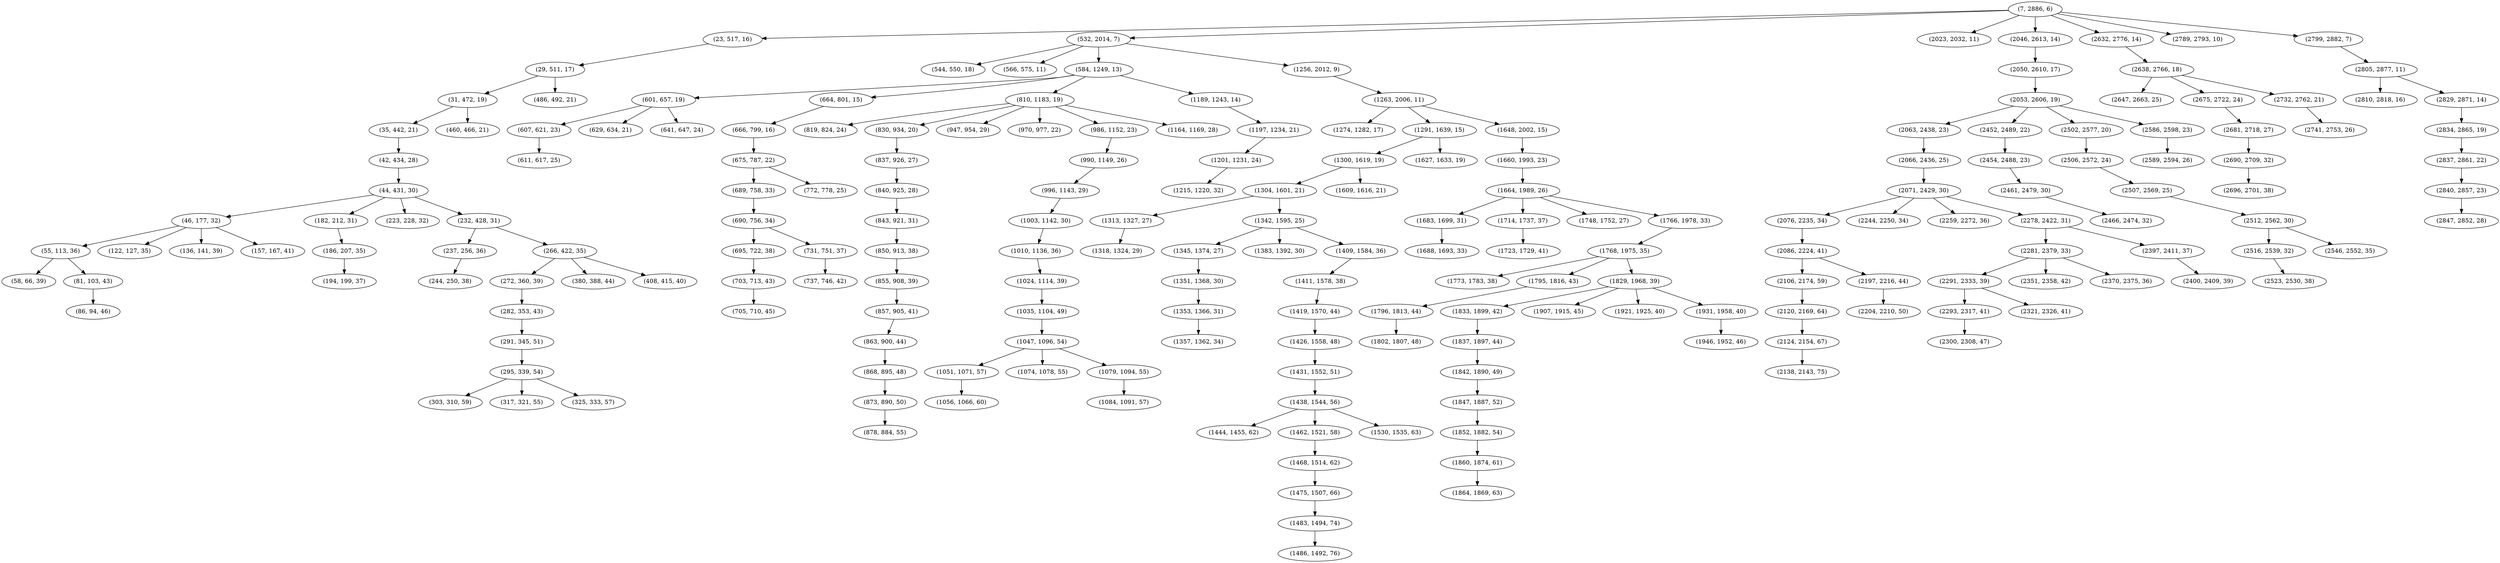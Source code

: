 digraph tree {
    "(7, 2886, 6)";
    "(23, 517, 16)";
    "(29, 511, 17)";
    "(31, 472, 19)";
    "(35, 442, 21)";
    "(42, 434, 28)";
    "(44, 431, 30)";
    "(46, 177, 32)";
    "(55, 113, 36)";
    "(58, 66, 39)";
    "(81, 103, 43)";
    "(86, 94, 46)";
    "(122, 127, 35)";
    "(136, 141, 39)";
    "(157, 167, 41)";
    "(182, 212, 31)";
    "(186, 207, 35)";
    "(194, 199, 37)";
    "(223, 228, 32)";
    "(232, 428, 31)";
    "(237, 256, 36)";
    "(244, 250, 38)";
    "(266, 422, 35)";
    "(272, 360, 39)";
    "(282, 353, 43)";
    "(291, 345, 51)";
    "(295, 339, 54)";
    "(303, 310, 59)";
    "(317, 321, 55)";
    "(325, 333, 57)";
    "(380, 388, 44)";
    "(408, 415, 40)";
    "(460, 466, 21)";
    "(486, 492, 21)";
    "(532, 2014, 7)";
    "(544, 550, 18)";
    "(566, 575, 11)";
    "(584, 1249, 13)";
    "(601, 657, 19)";
    "(607, 621, 23)";
    "(611, 617, 25)";
    "(629, 634, 21)";
    "(641, 647, 24)";
    "(664, 801, 15)";
    "(666, 799, 16)";
    "(675, 787, 22)";
    "(689, 758, 33)";
    "(690, 756, 34)";
    "(695, 722, 38)";
    "(703, 713, 43)";
    "(705, 710, 45)";
    "(731, 751, 37)";
    "(737, 746, 42)";
    "(772, 778, 25)";
    "(810, 1183, 19)";
    "(819, 824, 24)";
    "(830, 934, 20)";
    "(837, 926, 27)";
    "(840, 925, 28)";
    "(843, 921, 31)";
    "(850, 913, 38)";
    "(855, 908, 39)";
    "(857, 905, 41)";
    "(863, 900, 44)";
    "(868, 895, 48)";
    "(873, 890, 50)";
    "(878, 884, 55)";
    "(947, 954, 29)";
    "(970, 977, 22)";
    "(986, 1152, 23)";
    "(990, 1149, 26)";
    "(996, 1143, 29)";
    "(1003, 1142, 30)";
    "(1010, 1136, 36)";
    "(1024, 1114, 39)";
    "(1035, 1104, 49)";
    "(1047, 1096, 54)";
    "(1051, 1071, 57)";
    "(1056, 1066, 60)";
    "(1074, 1078, 55)";
    "(1079, 1094, 55)";
    "(1084, 1091, 57)";
    "(1164, 1169, 28)";
    "(1189, 1243, 14)";
    "(1197, 1234, 21)";
    "(1201, 1231, 24)";
    "(1215, 1220, 32)";
    "(1256, 2012, 9)";
    "(1263, 2006, 11)";
    "(1274, 1282, 17)";
    "(1291, 1639, 15)";
    "(1300, 1619, 19)";
    "(1304, 1601, 21)";
    "(1313, 1327, 27)";
    "(1318, 1324, 29)";
    "(1342, 1595, 25)";
    "(1345, 1374, 27)";
    "(1351, 1368, 30)";
    "(1353, 1366, 31)";
    "(1357, 1362, 34)";
    "(1383, 1392, 30)";
    "(1409, 1584, 36)";
    "(1411, 1578, 38)";
    "(1419, 1570, 44)";
    "(1426, 1558, 48)";
    "(1431, 1552, 51)";
    "(1438, 1544, 56)";
    "(1444, 1455, 62)";
    "(1462, 1521, 58)";
    "(1468, 1514, 62)";
    "(1475, 1507, 66)";
    "(1483, 1494, 74)";
    "(1486, 1492, 76)";
    "(1530, 1535, 63)";
    "(1609, 1616, 21)";
    "(1627, 1633, 19)";
    "(1648, 2002, 15)";
    "(1660, 1993, 23)";
    "(1664, 1989, 26)";
    "(1683, 1699, 31)";
    "(1688, 1693, 33)";
    "(1714, 1737, 37)";
    "(1723, 1729, 41)";
    "(1748, 1752, 27)";
    "(1766, 1978, 33)";
    "(1768, 1975, 35)";
    "(1773, 1783, 38)";
    "(1795, 1816, 43)";
    "(1796, 1813, 44)";
    "(1802, 1807, 48)";
    "(1829, 1968, 39)";
    "(1833, 1899, 42)";
    "(1837, 1897, 44)";
    "(1842, 1890, 49)";
    "(1847, 1887, 52)";
    "(1852, 1882, 54)";
    "(1860, 1874, 61)";
    "(1864, 1869, 63)";
    "(1907, 1915, 45)";
    "(1921, 1925, 40)";
    "(1931, 1958, 40)";
    "(1946, 1952, 46)";
    "(2023, 2032, 11)";
    "(2046, 2613, 14)";
    "(2050, 2610, 17)";
    "(2053, 2606, 19)";
    "(2063, 2438, 23)";
    "(2066, 2436, 25)";
    "(2071, 2429, 30)";
    "(2076, 2235, 34)";
    "(2086, 2224, 41)";
    "(2106, 2174, 59)";
    "(2120, 2169, 64)";
    "(2124, 2154, 67)";
    "(2138, 2143, 75)";
    "(2197, 2216, 44)";
    "(2204, 2210, 50)";
    "(2244, 2250, 34)";
    "(2259, 2272, 36)";
    "(2278, 2422, 31)";
    "(2281, 2379, 33)";
    "(2291, 2333, 39)";
    "(2293, 2317, 41)";
    "(2300, 2308, 47)";
    "(2321, 2326, 41)";
    "(2351, 2358, 42)";
    "(2370, 2375, 36)";
    "(2397, 2411, 37)";
    "(2400, 2409, 39)";
    "(2452, 2489, 22)";
    "(2454, 2488, 23)";
    "(2461, 2479, 30)";
    "(2466, 2474, 32)";
    "(2502, 2577, 20)";
    "(2506, 2572, 24)";
    "(2507, 2569, 25)";
    "(2512, 2562, 30)";
    "(2516, 2539, 32)";
    "(2523, 2530, 38)";
    "(2546, 2552, 35)";
    "(2586, 2598, 23)";
    "(2589, 2594, 26)";
    "(2632, 2776, 14)";
    "(2638, 2766, 18)";
    "(2647, 2663, 25)";
    "(2675, 2722, 24)";
    "(2681, 2718, 27)";
    "(2690, 2709, 32)";
    "(2696, 2701, 38)";
    "(2732, 2762, 21)";
    "(2741, 2753, 26)";
    "(2789, 2793, 10)";
    "(2799, 2882, 7)";
    "(2805, 2877, 11)";
    "(2810, 2818, 16)";
    "(2829, 2871, 14)";
    "(2834, 2865, 19)";
    "(2837, 2861, 22)";
    "(2840, 2857, 23)";
    "(2847, 2852, 28)";
    "(7, 2886, 6)" -> "(23, 517, 16)";
    "(7, 2886, 6)" -> "(532, 2014, 7)";
    "(7, 2886, 6)" -> "(2023, 2032, 11)";
    "(7, 2886, 6)" -> "(2046, 2613, 14)";
    "(7, 2886, 6)" -> "(2632, 2776, 14)";
    "(7, 2886, 6)" -> "(2789, 2793, 10)";
    "(7, 2886, 6)" -> "(2799, 2882, 7)";
    "(23, 517, 16)" -> "(29, 511, 17)";
    "(29, 511, 17)" -> "(31, 472, 19)";
    "(29, 511, 17)" -> "(486, 492, 21)";
    "(31, 472, 19)" -> "(35, 442, 21)";
    "(31, 472, 19)" -> "(460, 466, 21)";
    "(35, 442, 21)" -> "(42, 434, 28)";
    "(42, 434, 28)" -> "(44, 431, 30)";
    "(44, 431, 30)" -> "(46, 177, 32)";
    "(44, 431, 30)" -> "(182, 212, 31)";
    "(44, 431, 30)" -> "(223, 228, 32)";
    "(44, 431, 30)" -> "(232, 428, 31)";
    "(46, 177, 32)" -> "(55, 113, 36)";
    "(46, 177, 32)" -> "(122, 127, 35)";
    "(46, 177, 32)" -> "(136, 141, 39)";
    "(46, 177, 32)" -> "(157, 167, 41)";
    "(55, 113, 36)" -> "(58, 66, 39)";
    "(55, 113, 36)" -> "(81, 103, 43)";
    "(81, 103, 43)" -> "(86, 94, 46)";
    "(182, 212, 31)" -> "(186, 207, 35)";
    "(186, 207, 35)" -> "(194, 199, 37)";
    "(232, 428, 31)" -> "(237, 256, 36)";
    "(232, 428, 31)" -> "(266, 422, 35)";
    "(237, 256, 36)" -> "(244, 250, 38)";
    "(266, 422, 35)" -> "(272, 360, 39)";
    "(266, 422, 35)" -> "(380, 388, 44)";
    "(266, 422, 35)" -> "(408, 415, 40)";
    "(272, 360, 39)" -> "(282, 353, 43)";
    "(282, 353, 43)" -> "(291, 345, 51)";
    "(291, 345, 51)" -> "(295, 339, 54)";
    "(295, 339, 54)" -> "(303, 310, 59)";
    "(295, 339, 54)" -> "(317, 321, 55)";
    "(295, 339, 54)" -> "(325, 333, 57)";
    "(532, 2014, 7)" -> "(544, 550, 18)";
    "(532, 2014, 7)" -> "(566, 575, 11)";
    "(532, 2014, 7)" -> "(584, 1249, 13)";
    "(532, 2014, 7)" -> "(1256, 2012, 9)";
    "(584, 1249, 13)" -> "(601, 657, 19)";
    "(584, 1249, 13)" -> "(664, 801, 15)";
    "(584, 1249, 13)" -> "(810, 1183, 19)";
    "(584, 1249, 13)" -> "(1189, 1243, 14)";
    "(601, 657, 19)" -> "(607, 621, 23)";
    "(601, 657, 19)" -> "(629, 634, 21)";
    "(601, 657, 19)" -> "(641, 647, 24)";
    "(607, 621, 23)" -> "(611, 617, 25)";
    "(664, 801, 15)" -> "(666, 799, 16)";
    "(666, 799, 16)" -> "(675, 787, 22)";
    "(675, 787, 22)" -> "(689, 758, 33)";
    "(675, 787, 22)" -> "(772, 778, 25)";
    "(689, 758, 33)" -> "(690, 756, 34)";
    "(690, 756, 34)" -> "(695, 722, 38)";
    "(690, 756, 34)" -> "(731, 751, 37)";
    "(695, 722, 38)" -> "(703, 713, 43)";
    "(703, 713, 43)" -> "(705, 710, 45)";
    "(731, 751, 37)" -> "(737, 746, 42)";
    "(810, 1183, 19)" -> "(819, 824, 24)";
    "(810, 1183, 19)" -> "(830, 934, 20)";
    "(810, 1183, 19)" -> "(947, 954, 29)";
    "(810, 1183, 19)" -> "(970, 977, 22)";
    "(810, 1183, 19)" -> "(986, 1152, 23)";
    "(810, 1183, 19)" -> "(1164, 1169, 28)";
    "(830, 934, 20)" -> "(837, 926, 27)";
    "(837, 926, 27)" -> "(840, 925, 28)";
    "(840, 925, 28)" -> "(843, 921, 31)";
    "(843, 921, 31)" -> "(850, 913, 38)";
    "(850, 913, 38)" -> "(855, 908, 39)";
    "(855, 908, 39)" -> "(857, 905, 41)";
    "(857, 905, 41)" -> "(863, 900, 44)";
    "(863, 900, 44)" -> "(868, 895, 48)";
    "(868, 895, 48)" -> "(873, 890, 50)";
    "(873, 890, 50)" -> "(878, 884, 55)";
    "(986, 1152, 23)" -> "(990, 1149, 26)";
    "(990, 1149, 26)" -> "(996, 1143, 29)";
    "(996, 1143, 29)" -> "(1003, 1142, 30)";
    "(1003, 1142, 30)" -> "(1010, 1136, 36)";
    "(1010, 1136, 36)" -> "(1024, 1114, 39)";
    "(1024, 1114, 39)" -> "(1035, 1104, 49)";
    "(1035, 1104, 49)" -> "(1047, 1096, 54)";
    "(1047, 1096, 54)" -> "(1051, 1071, 57)";
    "(1047, 1096, 54)" -> "(1074, 1078, 55)";
    "(1047, 1096, 54)" -> "(1079, 1094, 55)";
    "(1051, 1071, 57)" -> "(1056, 1066, 60)";
    "(1079, 1094, 55)" -> "(1084, 1091, 57)";
    "(1189, 1243, 14)" -> "(1197, 1234, 21)";
    "(1197, 1234, 21)" -> "(1201, 1231, 24)";
    "(1201, 1231, 24)" -> "(1215, 1220, 32)";
    "(1256, 2012, 9)" -> "(1263, 2006, 11)";
    "(1263, 2006, 11)" -> "(1274, 1282, 17)";
    "(1263, 2006, 11)" -> "(1291, 1639, 15)";
    "(1263, 2006, 11)" -> "(1648, 2002, 15)";
    "(1291, 1639, 15)" -> "(1300, 1619, 19)";
    "(1291, 1639, 15)" -> "(1627, 1633, 19)";
    "(1300, 1619, 19)" -> "(1304, 1601, 21)";
    "(1300, 1619, 19)" -> "(1609, 1616, 21)";
    "(1304, 1601, 21)" -> "(1313, 1327, 27)";
    "(1304, 1601, 21)" -> "(1342, 1595, 25)";
    "(1313, 1327, 27)" -> "(1318, 1324, 29)";
    "(1342, 1595, 25)" -> "(1345, 1374, 27)";
    "(1342, 1595, 25)" -> "(1383, 1392, 30)";
    "(1342, 1595, 25)" -> "(1409, 1584, 36)";
    "(1345, 1374, 27)" -> "(1351, 1368, 30)";
    "(1351, 1368, 30)" -> "(1353, 1366, 31)";
    "(1353, 1366, 31)" -> "(1357, 1362, 34)";
    "(1409, 1584, 36)" -> "(1411, 1578, 38)";
    "(1411, 1578, 38)" -> "(1419, 1570, 44)";
    "(1419, 1570, 44)" -> "(1426, 1558, 48)";
    "(1426, 1558, 48)" -> "(1431, 1552, 51)";
    "(1431, 1552, 51)" -> "(1438, 1544, 56)";
    "(1438, 1544, 56)" -> "(1444, 1455, 62)";
    "(1438, 1544, 56)" -> "(1462, 1521, 58)";
    "(1438, 1544, 56)" -> "(1530, 1535, 63)";
    "(1462, 1521, 58)" -> "(1468, 1514, 62)";
    "(1468, 1514, 62)" -> "(1475, 1507, 66)";
    "(1475, 1507, 66)" -> "(1483, 1494, 74)";
    "(1483, 1494, 74)" -> "(1486, 1492, 76)";
    "(1648, 2002, 15)" -> "(1660, 1993, 23)";
    "(1660, 1993, 23)" -> "(1664, 1989, 26)";
    "(1664, 1989, 26)" -> "(1683, 1699, 31)";
    "(1664, 1989, 26)" -> "(1714, 1737, 37)";
    "(1664, 1989, 26)" -> "(1748, 1752, 27)";
    "(1664, 1989, 26)" -> "(1766, 1978, 33)";
    "(1683, 1699, 31)" -> "(1688, 1693, 33)";
    "(1714, 1737, 37)" -> "(1723, 1729, 41)";
    "(1766, 1978, 33)" -> "(1768, 1975, 35)";
    "(1768, 1975, 35)" -> "(1773, 1783, 38)";
    "(1768, 1975, 35)" -> "(1795, 1816, 43)";
    "(1768, 1975, 35)" -> "(1829, 1968, 39)";
    "(1795, 1816, 43)" -> "(1796, 1813, 44)";
    "(1796, 1813, 44)" -> "(1802, 1807, 48)";
    "(1829, 1968, 39)" -> "(1833, 1899, 42)";
    "(1829, 1968, 39)" -> "(1907, 1915, 45)";
    "(1829, 1968, 39)" -> "(1921, 1925, 40)";
    "(1829, 1968, 39)" -> "(1931, 1958, 40)";
    "(1833, 1899, 42)" -> "(1837, 1897, 44)";
    "(1837, 1897, 44)" -> "(1842, 1890, 49)";
    "(1842, 1890, 49)" -> "(1847, 1887, 52)";
    "(1847, 1887, 52)" -> "(1852, 1882, 54)";
    "(1852, 1882, 54)" -> "(1860, 1874, 61)";
    "(1860, 1874, 61)" -> "(1864, 1869, 63)";
    "(1931, 1958, 40)" -> "(1946, 1952, 46)";
    "(2046, 2613, 14)" -> "(2050, 2610, 17)";
    "(2050, 2610, 17)" -> "(2053, 2606, 19)";
    "(2053, 2606, 19)" -> "(2063, 2438, 23)";
    "(2053, 2606, 19)" -> "(2452, 2489, 22)";
    "(2053, 2606, 19)" -> "(2502, 2577, 20)";
    "(2053, 2606, 19)" -> "(2586, 2598, 23)";
    "(2063, 2438, 23)" -> "(2066, 2436, 25)";
    "(2066, 2436, 25)" -> "(2071, 2429, 30)";
    "(2071, 2429, 30)" -> "(2076, 2235, 34)";
    "(2071, 2429, 30)" -> "(2244, 2250, 34)";
    "(2071, 2429, 30)" -> "(2259, 2272, 36)";
    "(2071, 2429, 30)" -> "(2278, 2422, 31)";
    "(2076, 2235, 34)" -> "(2086, 2224, 41)";
    "(2086, 2224, 41)" -> "(2106, 2174, 59)";
    "(2086, 2224, 41)" -> "(2197, 2216, 44)";
    "(2106, 2174, 59)" -> "(2120, 2169, 64)";
    "(2120, 2169, 64)" -> "(2124, 2154, 67)";
    "(2124, 2154, 67)" -> "(2138, 2143, 75)";
    "(2197, 2216, 44)" -> "(2204, 2210, 50)";
    "(2278, 2422, 31)" -> "(2281, 2379, 33)";
    "(2278, 2422, 31)" -> "(2397, 2411, 37)";
    "(2281, 2379, 33)" -> "(2291, 2333, 39)";
    "(2281, 2379, 33)" -> "(2351, 2358, 42)";
    "(2281, 2379, 33)" -> "(2370, 2375, 36)";
    "(2291, 2333, 39)" -> "(2293, 2317, 41)";
    "(2291, 2333, 39)" -> "(2321, 2326, 41)";
    "(2293, 2317, 41)" -> "(2300, 2308, 47)";
    "(2397, 2411, 37)" -> "(2400, 2409, 39)";
    "(2452, 2489, 22)" -> "(2454, 2488, 23)";
    "(2454, 2488, 23)" -> "(2461, 2479, 30)";
    "(2461, 2479, 30)" -> "(2466, 2474, 32)";
    "(2502, 2577, 20)" -> "(2506, 2572, 24)";
    "(2506, 2572, 24)" -> "(2507, 2569, 25)";
    "(2507, 2569, 25)" -> "(2512, 2562, 30)";
    "(2512, 2562, 30)" -> "(2516, 2539, 32)";
    "(2512, 2562, 30)" -> "(2546, 2552, 35)";
    "(2516, 2539, 32)" -> "(2523, 2530, 38)";
    "(2586, 2598, 23)" -> "(2589, 2594, 26)";
    "(2632, 2776, 14)" -> "(2638, 2766, 18)";
    "(2638, 2766, 18)" -> "(2647, 2663, 25)";
    "(2638, 2766, 18)" -> "(2675, 2722, 24)";
    "(2638, 2766, 18)" -> "(2732, 2762, 21)";
    "(2675, 2722, 24)" -> "(2681, 2718, 27)";
    "(2681, 2718, 27)" -> "(2690, 2709, 32)";
    "(2690, 2709, 32)" -> "(2696, 2701, 38)";
    "(2732, 2762, 21)" -> "(2741, 2753, 26)";
    "(2799, 2882, 7)" -> "(2805, 2877, 11)";
    "(2805, 2877, 11)" -> "(2810, 2818, 16)";
    "(2805, 2877, 11)" -> "(2829, 2871, 14)";
    "(2829, 2871, 14)" -> "(2834, 2865, 19)";
    "(2834, 2865, 19)" -> "(2837, 2861, 22)";
    "(2837, 2861, 22)" -> "(2840, 2857, 23)";
    "(2840, 2857, 23)" -> "(2847, 2852, 28)";
}
